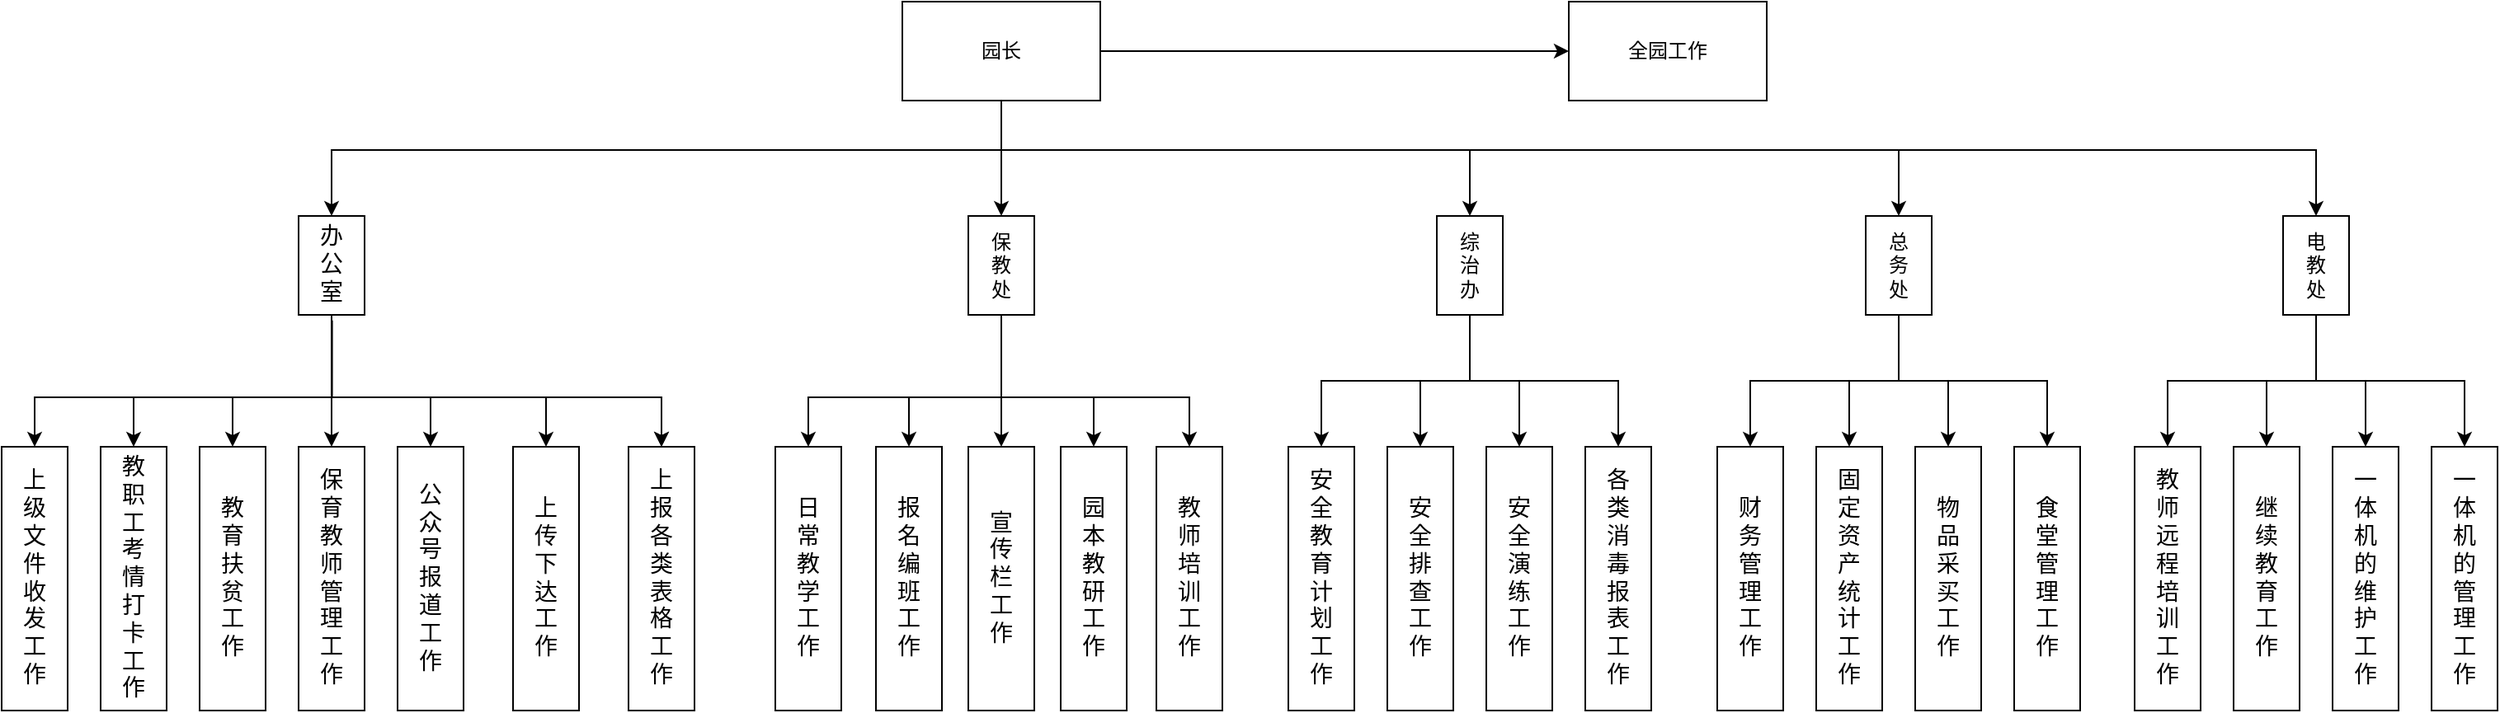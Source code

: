 <mxfile version="14.8.0" type="github">
  <diagram id="EPdFTwsxXow6yKQpClQg" name="Page-1">
    <mxGraphModel dx="2170" dy="1010" grid="1" gridSize="10" guides="1" tooltips="1" connect="1" arrows="1" fold="1" page="1" pageScale="1" pageWidth="827" pageHeight="1169" math="0" shadow="0">
      <root>
        <mxCell id="0" />
        <mxCell id="1" parent="0" />
        <mxCell id="B3mxXPaatogXchF34-ks-50" style="edgeStyle=orthogonalEdgeStyle;rounded=0;orthogonalLoop=1;jettySize=auto;html=1;entryX=0.5;entryY=0;entryDx=0;entryDy=0;fontFamily=Verdana;fontSize=14;" edge="1" parent="1" target="B3mxXPaatogXchF34-ks-20">
          <mxGeometry relative="1" as="geometry">
            <mxPoint x="220" y="370" as="sourcePoint" />
            <Array as="points">
              <mxPoint x="220" y="380" />
              <mxPoint x="40" y="380" />
            </Array>
          </mxGeometry>
        </mxCell>
        <mxCell id="B3mxXPaatogXchF34-ks-51" style="edgeStyle=orthogonalEdgeStyle;rounded=0;orthogonalLoop=1;jettySize=auto;html=1;entryX=0.5;entryY=0;entryDx=0;entryDy=0;fontFamily=Verdana;fontSize=14;exitX=0.5;exitY=1;exitDx=0;exitDy=0;" edge="1" parent="1" source="B3mxXPaatogXchF34-ks-17" target="B3mxXPaatogXchF34-ks-21">
          <mxGeometry relative="1" as="geometry">
            <mxPoint x="220" y="370" as="sourcePoint" />
            <Array as="points">
              <mxPoint x="220" y="380" />
              <mxPoint x="100" y="380" />
            </Array>
          </mxGeometry>
        </mxCell>
        <mxCell id="B3mxXPaatogXchF34-ks-52" style="edgeStyle=orthogonalEdgeStyle;rounded=0;orthogonalLoop=1;jettySize=auto;html=1;entryX=0.5;entryY=0;entryDx=0;entryDy=0;fontFamily=Verdana;fontSize=14;exitX=0.5;exitY=1;exitDx=0;exitDy=0;" edge="1" parent="1" source="B3mxXPaatogXchF34-ks-17" target="B3mxXPaatogXchF34-ks-22">
          <mxGeometry relative="1" as="geometry">
            <mxPoint x="220" y="370" as="sourcePoint" />
            <Array as="points">
              <mxPoint x="220" y="380" />
              <mxPoint x="160" y="380" />
            </Array>
          </mxGeometry>
        </mxCell>
        <mxCell id="B3mxXPaatogXchF34-ks-53" style="edgeStyle=orthogonalEdgeStyle;rounded=0;orthogonalLoop=1;jettySize=auto;html=1;entryX=0.5;entryY=0;entryDx=0;entryDy=0;fontFamily=Verdana;fontSize=14;exitX=0.5;exitY=1;exitDx=0;exitDy=0;" edge="1" parent="1" source="B3mxXPaatogXchF34-ks-17" target="B3mxXPaatogXchF34-ks-23">
          <mxGeometry relative="1" as="geometry">
            <mxPoint x="220" y="370" as="sourcePoint" />
          </mxGeometry>
        </mxCell>
        <mxCell id="B3mxXPaatogXchF34-ks-54" style="edgeStyle=orthogonalEdgeStyle;rounded=0;orthogonalLoop=1;jettySize=auto;html=1;entryX=0.5;entryY=0;entryDx=0;entryDy=0;fontFamily=Verdana;fontSize=14;exitX=0.508;exitY=1.056;exitDx=0;exitDy=0;exitPerimeter=0;" edge="1" parent="1" source="B3mxXPaatogXchF34-ks-17" target="B3mxXPaatogXchF34-ks-24">
          <mxGeometry relative="1" as="geometry">
            <mxPoint x="220" y="370" as="sourcePoint" />
            <Array as="points">
              <mxPoint x="220" y="380" />
              <mxPoint x="280" y="380" />
            </Array>
          </mxGeometry>
        </mxCell>
        <mxCell id="B3mxXPaatogXchF34-ks-55" style="edgeStyle=orthogonalEdgeStyle;rounded=0;orthogonalLoop=1;jettySize=auto;html=1;entryX=0.5;entryY=0;entryDx=0;entryDy=0;fontFamily=Verdana;fontSize=14;exitX=0.5;exitY=1;exitDx=0;exitDy=0;" edge="1" parent="1" source="B3mxXPaatogXchF34-ks-17" target="B3mxXPaatogXchF34-ks-34">
          <mxGeometry relative="1" as="geometry">
            <mxPoint x="220" y="370" as="sourcePoint" />
            <Array as="points">
              <mxPoint x="220" y="380" />
              <mxPoint x="350" y="380" />
            </Array>
          </mxGeometry>
        </mxCell>
        <mxCell id="B3mxXPaatogXchF34-ks-56" style="edgeStyle=orthogonalEdgeStyle;rounded=0;orthogonalLoop=1;jettySize=auto;html=1;entryX=0.5;entryY=0;entryDx=0;entryDy=0;fontFamily=Verdana;fontSize=14;exitX=0.5;exitY=1;exitDx=0;exitDy=0;" edge="1" parent="1" source="B3mxXPaatogXchF34-ks-17" target="B3mxXPaatogXchF34-ks-25">
          <mxGeometry relative="1" as="geometry">
            <mxPoint x="220" y="370" as="sourcePoint" />
            <Array as="points">
              <mxPoint x="220" y="380" />
              <mxPoint x="420" y="380" />
            </Array>
          </mxGeometry>
        </mxCell>
        <mxCell id="B3mxXPaatogXchF34-ks-17" value="办&lt;br&gt;公&lt;br&gt;室" style="rounded=0;whiteSpace=wrap;html=1;shadow=0;labelBackgroundColor=none;fontFamily=Verdana;fontSize=14;align=center;verticalAlign=middle;" vertex="1" parent="1">
          <mxGeometry x="200" y="270" width="40" height="60" as="geometry" />
        </mxCell>
        <mxCell id="B3mxXPaatogXchF34-ks-3" value="" style="edgeStyle=orthogonalEdgeStyle;rounded=0;orthogonalLoop=1;jettySize=auto;html=1;" edge="1" parent="1" source="B3mxXPaatogXchF34-ks-1" target="B3mxXPaatogXchF34-ks-2">
          <mxGeometry relative="1" as="geometry" />
        </mxCell>
        <mxCell id="B3mxXPaatogXchF34-ks-79" style="edgeStyle=orthogonalEdgeStyle;rounded=0;orthogonalLoop=1;jettySize=auto;html=1;entryX=0.5;entryY=0;entryDx=0;entryDy=0;fontFamily=Verdana;fontSize=14;" edge="1" parent="1" source="B3mxXPaatogXchF34-ks-1" target="B3mxXPaatogXchF34-ks-17">
          <mxGeometry relative="1" as="geometry">
            <Array as="points">
              <mxPoint x="626" y="230" />
              <mxPoint x="220" y="230" />
            </Array>
          </mxGeometry>
        </mxCell>
        <mxCell id="B3mxXPaatogXchF34-ks-84" style="edgeStyle=orthogonalEdgeStyle;rounded=0;orthogonalLoop=1;jettySize=auto;html=1;entryX=0.5;entryY=0;entryDx=0;entryDy=0;fontFamily=Verdana;fontSize=14;" edge="1" parent="1" source="B3mxXPaatogXchF34-ks-1" target="B3mxXPaatogXchF34-ks-8">
          <mxGeometry relative="1" as="geometry">
            <Array as="points">
              <mxPoint x="626" y="220" />
              <mxPoint x="626" y="220" />
            </Array>
          </mxGeometry>
        </mxCell>
        <mxCell id="B3mxXPaatogXchF34-ks-85" style="edgeStyle=orthogonalEdgeStyle;rounded=0;orthogonalLoop=1;jettySize=auto;html=1;entryX=0.5;entryY=0;entryDx=0;entryDy=0;fontFamily=Verdana;fontSize=14;" edge="1" parent="1" source="B3mxXPaatogXchF34-ks-1" target="B3mxXPaatogXchF34-ks-7">
          <mxGeometry relative="1" as="geometry">
            <Array as="points">
              <mxPoint x="626" y="230" />
              <mxPoint x="910" y="230" />
            </Array>
          </mxGeometry>
        </mxCell>
        <mxCell id="B3mxXPaatogXchF34-ks-86" style="edgeStyle=orthogonalEdgeStyle;rounded=0;orthogonalLoop=1;jettySize=auto;html=1;entryX=0.5;entryY=0;entryDx=0;entryDy=0;fontFamily=Verdana;fontSize=14;" edge="1" parent="1" source="B3mxXPaatogXchF34-ks-1" target="B3mxXPaatogXchF34-ks-18">
          <mxGeometry relative="1" as="geometry">
            <Array as="points">
              <mxPoint x="626" y="230" />
              <mxPoint x="1170" y="230" />
            </Array>
          </mxGeometry>
        </mxCell>
        <mxCell id="B3mxXPaatogXchF34-ks-87" style="edgeStyle=orthogonalEdgeStyle;rounded=0;orthogonalLoop=1;jettySize=auto;html=1;fontFamily=Verdana;fontSize=14;" edge="1" parent="1" source="B3mxXPaatogXchF34-ks-1" target="B3mxXPaatogXchF34-ks-19">
          <mxGeometry relative="1" as="geometry">
            <Array as="points">
              <mxPoint x="626" y="230" />
              <mxPoint x="1423" y="230" />
            </Array>
          </mxGeometry>
        </mxCell>
        <mxCell id="B3mxXPaatogXchF34-ks-1" value="园长" style="rounded=0;whiteSpace=wrap;html=1;" vertex="1" parent="1">
          <mxGeometry x="566" y="140" width="120" height="60" as="geometry" />
        </mxCell>
        <mxCell id="B3mxXPaatogXchF34-ks-2" value="全园工作" style="rounded=0;whiteSpace=wrap;html=1;" vertex="1" parent="1">
          <mxGeometry x="970" y="140" width="120" height="60" as="geometry" />
        </mxCell>
        <mxCell id="B3mxXPaatogXchF34-ks-67" style="edgeStyle=orthogonalEdgeStyle;rounded=0;orthogonalLoop=1;jettySize=auto;html=1;entryX=0.5;entryY=0;entryDx=0;entryDy=0;fontFamily=Verdana;fontSize=14;" edge="1" parent="1" source="B3mxXPaatogXchF34-ks-7" target="B3mxXPaatogXchF34-ks-37">
          <mxGeometry relative="1" as="geometry">
            <Array as="points">
              <mxPoint x="910" y="370" />
              <mxPoint x="820" y="370" />
            </Array>
          </mxGeometry>
        </mxCell>
        <mxCell id="B3mxXPaatogXchF34-ks-68" style="edgeStyle=orthogonalEdgeStyle;rounded=0;orthogonalLoop=1;jettySize=auto;html=1;entryX=0.5;entryY=0;entryDx=0;entryDy=0;fontFamily=Verdana;fontSize=14;" edge="1" parent="1" source="B3mxXPaatogXchF34-ks-7" target="B3mxXPaatogXchF34-ks-39">
          <mxGeometry relative="1" as="geometry" />
        </mxCell>
        <mxCell id="B3mxXPaatogXchF34-ks-69" style="edgeStyle=orthogonalEdgeStyle;rounded=0;orthogonalLoop=1;jettySize=auto;html=1;entryX=0.5;entryY=0;entryDx=0;entryDy=0;fontFamily=Verdana;fontSize=14;" edge="1" parent="1" source="B3mxXPaatogXchF34-ks-7" target="B3mxXPaatogXchF34-ks-40">
          <mxGeometry relative="1" as="geometry" />
        </mxCell>
        <mxCell id="B3mxXPaatogXchF34-ks-70" style="edgeStyle=orthogonalEdgeStyle;rounded=0;orthogonalLoop=1;jettySize=auto;html=1;entryX=0.5;entryY=0;entryDx=0;entryDy=0;fontFamily=Verdana;fontSize=14;" edge="1" parent="1" source="B3mxXPaatogXchF34-ks-7" target="B3mxXPaatogXchF34-ks-41">
          <mxGeometry relative="1" as="geometry">
            <Array as="points">
              <mxPoint x="910" y="370" />
              <mxPoint x="1000" y="370" />
            </Array>
          </mxGeometry>
        </mxCell>
        <mxCell id="B3mxXPaatogXchF34-ks-7" value="综&lt;br&gt;治&lt;br&gt;办" style="rounded=0;whiteSpace=wrap;html=1;" vertex="1" parent="1">
          <mxGeometry x="890" y="270" width="40" height="60" as="geometry" />
        </mxCell>
        <mxCell id="B3mxXPaatogXchF34-ks-62" style="edgeStyle=orthogonalEdgeStyle;rounded=0;orthogonalLoop=1;jettySize=auto;html=1;entryX=0.5;entryY=0;entryDx=0;entryDy=0;fontFamily=Verdana;fontSize=14;" edge="1" parent="1" source="B3mxXPaatogXchF34-ks-8" target="B3mxXPaatogXchF34-ks-28">
          <mxGeometry relative="1" as="geometry">
            <Array as="points">
              <mxPoint x="626" y="380" />
              <mxPoint x="509" y="380" />
            </Array>
          </mxGeometry>
        </mxCell>
        <mxCell id="B3mxXPaatogXchF34-ks-63" style="edgeStyle=orthogonalEdgeStyle;rounded=0;orthogonalLoop=1;jettySize=auto;html=1;entryX=0.5;entryY=0;entryDx=0;entryDy=0;fontFamily=Verdana;fontSize=14;" edge="1" parent="1" source="B3mxXPaatogXchF34-ks-8" target="B3mxXPaatogXchF34-ks-26">
          <mxGeometry relative="1" as="geometry">
            <Array as="points">
              <mxPoint x="626" y="380" />
              <mxPoint x="570" y="380" />
            </Array>
          </mxGeometry>
        </mxCell>
        <mxCell id="B3mxXPaatogXchF34-ks-64" style="edgeStyle=orthogonalEdgeStyle;rounded=0;orthogonalLoop=1;jettySize=auto;html=1;entryX=0.5;entryY=0;entryDx=0;entryDy=0;fontFamily=Verdana;fontSize=14;" edge="1" parent="1" source="B3mxXPaatogXchF34-ks-8" target="B3mxXPaatogXchF34-ks-29">
          <mxGeometry relative="1" as="geometry" />
        </mxCell>
        <mxCell id="B3mxXPaatogXchF34-ks-65" style="edgeStyle=orthogonalEdgeStyle;rounded=0;orthogonalLoop=1;jettySize=auto;html=1;entryX=0.5;entryY=0;entryDx=0;entryDy=0;fontFamily=Verdana;fontSize=14;" edge="1" parent="1" source="B3mxXPaatogXchF34-ks-8" target="B3mxXPaatogXchF34-ks-36">
          <mxGeometry relative="1" as="geometry">
            <Array as="points">
              <mxPoint x="626" y="380" />
              <mxPoint x="682" y="380" />
            </Array>
          </mxGeometry>
        </mxCell>
        <mxCell id="B3mxXPaatogXchF34-ks-66" style="edgeStyle=orthogonalEdgeStyle;rounded=0;orthogonalLoop=1;jettySize=auto;html=1;entryX=0.5;entryY=0;entryDx=0;entryDy=0;fontFamily=Verdana;fontSize=14;" edge="1" parent="1" source="B3mxXPaatogXchF34-ks-8" target="B3mxXPaatogXchF34-ks-27">
          <mxGeometry relative="1" as="geometry">
            <Array as="points">
              <mxPoint x="626" y="380" />
              <mxPoint x="740" y="380" />
            </Array>
          </mxGeometry>
        </mxCell>
        <mxCell id="B3mxXPaatogXchF34-ks-8" value="保&lt;br&gt;教&lt;br&gt;处" style="rounded=0;whiteSpace=wrap;html=1;" vertex="1" parent="1">
          <mxGeometry x="606" y="270" width="40" height="60" as="geometry" />
        </mxCell>
        <mxCell id="B3mxXPaatogXchF34-ks-71" style="edgeStyle=orthogonalEdgeStyle;rounded=0;orthogonalLoop=1;jettySize=auto;html=1;entryX=0.5;entryY=0;entryDx=0;entryDy=0;fontFamily=Verdana;fontSize=14;" edge="1" parent="1" source="B3mxXPaatogXchF34-ks-18" target="B3mxXPaatogXchF34-ks-48">
          <mxGeometry relative="1" as="geometry">
            <Array as="points">
              <mxPoint x="1170" y="370" />
              <mxPoint x="1080" y="370" />
            </Array>
          </mxGeometry>
        </mxCell>
        <mxCell id="B3mxXPaatogXchF34-ks-72" style="edgeStyle=orthogonalEdgeStyle;rounded=0;orthogonalLoop=1;jettySize=auto;html=1;entryX=0.5;entryY=0;entryDx=0;entryDy=0;fontFamily=Verdana;fontSize=14;" edge="1" parent="1" source="B3mxXPaatogXchF34-ks-18" target="B3mxXPaatogXchF34-ks-47">
          <mxGeometry relative="1" as="geometry" />
        </mxCell>
        <mxCell id="B3mxXPaatogXchF34-ks-73" style="edgeStyle=orthogonalEdgeStyle;rounded=0;orthogonalLoop=1;jettySize=auto;html=1;entryX=0.5;entryY=0;entryDx=0;entryDy=0;fontFamily=Verdana;fontSize=14;" edge="1" parent="1" source="B3mxXPaatogXchF34-ks-18" target="B3mxXPaatogXchF34-ks-46">
          <mxGeometry relative="1" as="geometry" />
        </mxCell>
        <mxCell id="B3mxXPaatogXchF34-ks-74" style="edgeStyle=orthogonalEdgeStyle;rounded=0;orthogonalLoop=1;jettySize=auto;html=1;entryX=0.5;entryY=0;entryDx=0;entryDy=0;fontFamily=Verdana;fontSize=14;" edge="1" parent="1" source="B3mxXPaatogXchF34-ks-18" target="B3mxXPaatogXchF34-ks-45">
          <mxGeometry relative="1" as="geometry">
            <Array as="points">
              <mxPoint x="1170" y="370" />
              <mxPoint x="1260" y="370" />
            </Array>
          </mxGeometry>
        </mxCell>
        <mxCell id="B3mxXPaatogXchF34-ks-18" value="总&lt;br&gt;务&lt;br&gt;处" style="rounded=0;whiteSpace=wrap;html=1;" vertex="1" parent="1">
          <mxGeometry x="1150" y="270" width="40" height="60" as="geometry" />
        </mxCell>
        <mxCell id="B3mxXPaatogXchF34-ks-75" style="edgeStyle=orthogonalEdgeStyle;rounded=0;orthogonalLoop=1;jettySize=auto;html=1;entryX=0.5;entryY=0;entryDx=0;entryDy=0;fontFamily=Verdana;fontSize=14;" edge="1" parent="1" source="B3mxXPaatogXchF34-ks-19" target="B3mxXPaatogXchF34-ks-44">
          <mxGeometry relative="1" as="geometry">
            <Array as="points">
              <mxPoint x="1423" y="370" />
              <mxPoint x="1333" y="370" />
            </Array>
          </mxGeometry>
        </mxCell>
        <mxCell id="B3mxXPaatogXchF34-ks-76" style="edgeStyle=orthogonalEdgeStyle;rounded=0;orthogonalLoop=1;jettySize=auto;html=1;entryX=0.5;entryY=0;entryDx=0;entryDy=0;fontFamily=Verdana;fontSize=14;" edge="1" parent="1" source="B3mxXPaatogXchF34-ks-19" target="B3mxXPaatogXchF34-ks-43">
          <mxGeometry relative="1" as="geometry" />
        </mxCell>
        <mxCell id="B3mxXPaatogXchF34-ks-77" style="edgeStyle=orthogonalEdgeStyle;rounded=0;orthogonalLoop=1;jettySize=auto;html=1;entryX=0.5;entryY=0;entryDx=0;entryDy=0;fontFamily=Verdana;fontSize=14;" edge="1" parent="1" source="B3mxXPaatogXchF34-ks-19" target="B3mxXPaatogXchF34-ks-42">
          <mxGeometry relative="1" as="geometry" />
        </mxCell>
        <mxCell id="B3mxXPaatogXchF34-ks-78" style="edgeStyle=orthogonalEdgeStyle;rounded=0;orthogonalLoop=1;jettySize=auto;html=1;entryX=0.5;entryY=0;entryDx=0;entryDy=0;fontFamily=Verdana;fontSize=14;" edge="1" parent="1" source="B3mxXPaatogXchF34-ks-19" target="B3mxXPaatogXchF34-ks-38">
          <mxGeometry relative="1" as="geometry">
            <Array as="points">
              <mxPoint x="1423" y="370" />
              <mxPoint x="1513" y="370" />
            </Array>
          </mxGeometry>
        </mxCell>
        <mxCell id="B3mxXPaatogXchF34-ks-19" value="电&lt;br&gt;教&lt;br&gt;处" style="rounded=0;whiteSpace=wrap;html=1;" vertex="1" parent="1">
          <mxGeometry x="1403" y="270" width="40" height="60" as="geometry" />
        </mxCell>
        <mxCell id="B3mxXPaatogXchF34-ks-20" value="上&lt;br&gt;级&lt;br&gt;文&lt;br&gt;件&lt;br&gt;收&lt;br&gt;发&lt;br&gt;工&lt;br&gt;作" style="rounded=0;whiteSpace=wrap;html=1;shadow=0;labelBackgroundColor=none;fontFamily=Verdana;fontSize=14;align=center;verticalAlign=middle;" vertex="1" parent="1">
          <mxGeometry x="20" y="410" width="40" height="160" as="geometry" />
        </mxCell>
        <mxCell id="B3mxXPaatogXchF34-ks-21" value="教&lt;br&gt;职&lt;br&gt;工&lt;br&gt;考&lt;br&gt;情&lt;br&gt;打&lt;br&gt;卡&lt;br&gt;工&lt;br&gt;作" style="rounded=0;whiteSpace=wrap;html=1;shadow=0;labelBackgroundColor=none;fontFamily=Verdana;fontSize=14;align=center;verticalAlign=middle;" vertex="1" parent="1">
          <mxGeometry x="80" y="410" width="40" height="160" as="geometry" />
        </mxCell>
        <mxCell id="B3mxXPaatogXchF34-ks-22" value="教&lt;br&gt;育&lt;br&gt;扶&lt;br&gt;贫&lt;br&gt;工&lt;br&gt;作" style="rounded=0;whiteSpace=wrap;html=1;shadow=0;labelBackgroundColor=none;fontFamily=Verdana;fontSize=14;align=center;verticalAlign=middle;" vertex="1" parent="1">
          <mxGeometry x="140" y="410" width="40" height="160" as="geometry" />
        </mxCell>
        <mxCell id="B3mxXPaatogXchF34-ks-23" value="保&lt;br&gt;育&lt;br&gt;教&lt;br&gt;师&lt;br&gt;管&lt;br&gt;理&lt;br&gt;工&lt;br&gt;作" style="rounded=0;whiteSpace=wrap;html=1;shadow=0;labelBackgroundColor=none;fontFamily=Verdana;fontSize=14;align=center;verticalAlign=middle;" vertex="1" parent="1">
          <mxGeometry x="200" y="410" width="40" height="160" as="geometry" />
        </mxCell>
        <mxCell id="B3mxXPaatogXchF34-ks-24" value="公&lt;br&gt;众&lt;br&gt;号&lt;br&gt;报&lt;br&gt;道&lt;br&gt;工&lt;br&gt;作" style="rounded=0;whiteSpace=wrap;html=1;shadow=0;labelBackgroundColor=none;fontFamily=Verdana;fontSize=14;align=center;verticalAlign=middle;" vertex="1" parent="1">
          <mxGeometry x="260" y="410" width="40" height="160" as="geometry" />
        </mxCell>
        <mxCell id="B3mxXPaatogXchF34-ks-25" value="上&lt;br&gt;报&lt;br&gt;各&lt;br&gt;类&lt;br&gt;表&lt;br&gt;格&lt;br&gt;工&lt;br&gt;作" style="rounded=0;whiteSpace=wrap;html=1;shadow=0;labelBackgroundColor=none;fontFamily=Verdana;fontSize=14;align=center;verticalAlign=middle;" vertex="1" parent="1">
          <mxGeometry x="400" y="410" width="40" height="160" as="geometry" />
        </mxCell>
        <mxCell id="B3mxXPaatogXchF34-ks-26" value="报&lt;br&gt;名&lt;br&gt;编&lt;br&gt;班&lt;br&gt;工&lt;br&gt;作" style="rounded=0;whiteSpace=wrap;html=1;shadow=0;labelBackgroundColor=none;fontFamily=Verdana;fontSize=14;align=center;verticalAlign=middle;" vertex="1" parent="1">
          <mxGeometry x="550" y="410" width="40" height="160" as="geometry" />
        </mxCell>
        <mxCell id="B3mxXPaatogXchF34-ks-27" value="教&lt;br&gt;师&lt;br&gt;培&lt;br&gt;训&lt;br&gt;工&lt;br&gt;&lt;span style=&quot;color: rgba(0 , 0 , 0 , 0) ; font-family: monospace ; font-size: 0px&quot;&gt;%3CmxGraphModel%3E%3Croot%3E%3CmxCell%20id%3D%220%22%2F%3E%3CmxCell%20id%3D%221%22%20parent%3D%220%22%2F%3E%3CmxCell%20id%3D%222%22%20value%3D%22%E6%95%99%26lt%3Bbr%26gt%3B%E8%81%8C%26lt%3Bbr%26gt%3B%E5%B7%A5%26lt%3Bbr%26gt%3B%E8%80%83%26lt%3Bbr%26gt%3B%E6%83%85%26lt%3Bbr%26gt%3B%E6%89%93%26lt%3Bbr%26gt%3B%E5%8D%A1%26lt%3Bbr%26gt%3B%E5%B7%A5%26lt%3Bbr%26gt%3B%E4%BD%9C%22%20style%3D%22rounded%3D0%3BwhiteSpace%3Dwrap%3Bhtml%3D1%3Bshadow%3D0%3BlabelBackgroundColor%3Dnone%3BfontFamily%3DVerdana%3BfontSize%3D14%3Balign%3Dcenter%3BverticalAlign%3Dmiddle%3B%22%20vertex%3D%221%22%20parent%3D%221%22%3E%3CmxGeometry%20x%3D%22520%22%20y%3D%22420%22%20width%3D%2240%22%20height%3D%22160%22%20as%3D%22geometry%22%2F%3E%3C%2FmxCell%3E%3C%2Froot%3E%3C%2FmxGraphModel%3E&lt;/span&gt;作" style="rounded=0;whiteSpace=wrap;html=1;shadow=0;labelBackgroundColor=none;fontFamily=Verdana;fontSize=14;align=center;verticalAlign=middle;" vertex="1" parent="1">
          <mxGeometry x="720" y="410" width="40" height="160" as="geometry" />
        </mxCell>
        <mxCell id="B3mxXPaatogXchF34-ks-28" value="日&lt;br&gt;常&lt;br&gt;教&lt;br&gt;学&lt;br&gt;工&lt;br&gt;作" style="rounded=0;whiteSpace=wrap;html=1;shadow=0;labelBackgroundColor=none;fontFamily=Verdana;fontSize=14;align=center;verticalAlign=middle;" vertex="1" parent="1">
          <mxGeometry x="489" y="410" width="40" height="160" as="geometry" />
        </mxCell>
        <mxCell id="B3mxXPaatogXchF34-ks-29" value="宣&lt;br&gt;传&lt;br&gt;栏&lt;br&gt;工&lt;br&gt;作" style="rounded=0;whiteSpace=wrap;html=1;shadow=0;labelBackgroundColor=none;fontFamily=Verdana;fontSize=14;align=center;verticalAlign=middle;" vertex="1" parent="1">
          <mxGeometry x="606" y="410" width="40" height="160" as="geometry" />
        </mxCell>
        <mxCell id="B3mxXPaatogXchF34-ks-34" value="上&lt;br&gt;传&lt;br&gt;下&lt;br&gt;达&lt;br&gt;工&lt;br&gt;作" style="rounded=0;whiteSpace=wrap;html=1;shadow=0;labelBackgroundColor=none;fontFamily=Verdana;fontSize=14;align=center;verticalAlign=middle;" vertex="1" parent="1">
          <mxGeometry x="330" y="410" width="40" height="160" as="geometry" />
        </mxCell>
        <mxCell id="B3mxXPaatogXchF34-ks-36" value="园&lt;br&gt;本&lt;br&gt;教&lt;br&gt;研&lt;br&gt;工&lt;br&gt;作" style="rounded=0;whiteSpace=wrap;html=1;shadow=0;labelBackgroundColor=none;fontFamily=Verdana;fontSize=14;align=center;verticalAlign=middle;" vertex="1" parent="1">
          <mxGeometry x="662" y="410" width="40" height="160" as="geometry" />
        </mxCell>
        <mxCell id="B3mxXPaatogXchF34-ks-37" value="安&lt;br&gt;全&lt;br&gt;教&lt;br&gt;育&lt;br&gt;计&lt;br&gt;划&lt;br&gt;工&lt;br&gt;作" style="rounded=0;whiteSpace=wrap;html=1;shadow=0;labelBackgroundColor=none;fontFamily=Verdana;fontSize=14;align=center;verticalAlign=middle;" vertex="1" parent="1">
          <mxGeometry x="800" y="410" width="40" height="160" as="geometry" />
        </mxCell>
        <mxCell id="B3mxXPaatogXchF34-ks-38" value="一&lt;br&gt;体&lt;br&gt;机&lt;br&gt;的&lt;br&gt;管&lt;br&gt;理&lt;br&gt;工&lt;br&gt;作" style="rounded=0;whiteSpace=wrap;html=1;shadow=0;labelBackgroundColor=none;fontFamily=Verdana;fontSize=14;align=center;verticalAlign=middle;" vertex="1" parent="1">
          <mxGeometry x="1493" y="410" width="40" height="160" as="geometry" />
        </mxCell>
        <mxCell id="B3mxXPaatogXchF34-ks-39" value="安&lt;br&gt;全&lt;br&gt;排&lt;br&gt;查&lt;br&gt;工&lt;br&gt;作" style="rounded=0;whiteSpace=wrap;html=1;shadow=0;labelBackgroundColor=none;fontFamily=Verdana;fontSize=14;align=center;verticalAlign=middle;" vertex="1" parent="1">
          <mxGeometry x="860" y="410" width="40" height="160" as="geometry" />
        </mxCell>
        <mxCell id="B3mxXPaatogXchF34-ks-40" value="安&lt;br&gt;全&lt;br&gt;演&lt;br&gt;练&lt;br&gt;工&lt;br&gt;作" style="rounded=0;whiteSpace=wrap;html=1;shadow=0;labelBackgroundColor=none;fontFamily=Verdana;fontSize=14;align=center;verticalAlign=middle;" vertex="1" parent="1">
          <mxGeometry x="920" y="410" width="40" height="160" as="geometry" />
        </mxCell>
        <mxCell id="B3mxXPaatogXchF34-ks-41" value="各&lt;br&gt;类&lt;br&gt;消&lt;br&gt;毒&lt;br&gt;报&lt;br&gt;表&lt;br&gt;工&lt;br&gt;作" style="rounded=0;whiteSpace=wrap;html=1;shadow=0;labelBackgroundColor=none;fontFamily=Verdana;fontSize=14;align=center;verticalAlign=middle;" vertex="1" parent="1">
          <mxGeometry x="980" y="410" width="40" height="160" as="geometry" />
        </mxCell>
        <mxCell id="B3mxXPaatogXchF34-ks-42" value="一&lt;br&gt;体&lt;br&gt;机&lt;br&gt;的&lt;br&gt;维&lt;br&gt;护&lt;br&gt;工&lt;br&gt;作" style="rounded=0;whiteSpace=wrap;html=1;shadow=0;labelBackgroundColor=none;fontFamily=Verdana;fontSize=14;align=center;verticalAlign=middle;" vertex="1" parent="1">
          <mxGeometry x="1433" y="410" width="40" height="160" as="geometry" />
        </mxCell>
        <mxCell id="B3mxXPaatogXchF34-ks-43" value="继&lt;br&gt;续&lt;br&gt;教&lt;br&gt;育&lt;br&gt;工&lt;br&gt;作" style="rounded=0;whiteSpace=wrap;html=1;shadow=0;labelBackgroundColor=none;fontFamily=Verdana;fontSize=14;align=center;verticalAlign=middle;" vertex="1" parent="1">
          <mxGeometry x="1373" y="410" width="40" height="160" as="geometry" />
        </mxCell>
        <mxCell id="B3mxXPaatogXchF34-ks-44" value="教&lt;br&gt;师&lt;br&gt;远&lt;br&gt;程&lt;br&gt;培&lt;br&gt;训&lt;br&gt;工&lt;br&gt;作" style="rounded=0;whiteSpace=wrap;html=1;shadow=0;labelBackgroundColor=none;fontFamily=Verdana;fontSize=14;align=center;verticalAlign=middle;" vertex="1" parent="1">
          <mxGeometry x="1313" y="410" width="40" height="160" as="geometry" />
        </mxCell>
        <mxCell id="B3mxXPaatogXchF34-ks-45" value="食&lt;br&gt;堂&lt;br&gt;管&lt;br&gt;理&lt;br&gt;工&lt;br&gt;作" style="rounded=0;whiteSpace=wrap;html=1;shadow=0;labelBackgroundColor=none;fontFamily=Verdana;fontSize=14;align=center;verticalAlign=middle;" vertex="1" parent="1">
          <mxGeometry x="1240" y="410" width="40" height="160" as="geometry" />
        </mxCell>
        <mxCell id="B3mxXPaatogXchF34-ks-46" value="物&lt;br&gt;品&lt;br&gt;采&lt;br&gt;买&lt;br&gt;工&lt;br&gt;作" style="rounded=0;whiteSpace=wrap;html=1;shadow=0;labelBackgroundColor=none;fontFamily=Verdana;fontSize=14;align=center;verticalAlign=middle;" vertex="1" parent="1">
          <mxGeometry x="1180" y="410" width="40" height="160" as="geometry" />
        </mxCell>
        <mxCell id="B3mxXPaatogXchF34-ks-47" value="固&lt;br&gt;定&lt;br&gt;资&lt;br&gt;产&lt;br&gt;统&lt;br&gt;计&lt;br&gt;工&lt;br&gt;作" style="rounded=0;whiteSpace=wrap;html=1;shadow=0;labelBackgroundColor=none;fontFamily=Verdana;fontSize=14;align=center;verticalAlign=middle;" vertex="1" parent="1">
          <mxGeometry x="1120" y="410" width="40" height="160" as="geometry" />
        </mxCell>
        <mxCell id="B3mxXPaatogXchF34-ks-48" value="财&lt;br&gt;务&lt;br&gt;管&lt;br&gt;理&lt;br&gt;工&lt;br&gt;作" style="rounded=0;whiteSpace=wrap;html=1;shadow=0;labelBackgroundColor=none;fontFamily=Verdana;fontSize=14;align=center;verticalAlign=middle;" vertex="1" parent="1">
          <mxGeometry x="1060" y="410" width="40" height="160" as="geometry" />
        </mxCell>
        <mxCell id="B3mxXPaatogXchF34-ks-60" style="edgeStyle=orthogonalEdgeStyle;rounded=0;orthogonalLoop=1;jettySize=auto;html=1;entryX=0.5;entryY=0;entryDx=0;entryDy=0;fontFamily=Verdana;fontSize=14;" edge="1" parent="1" target="B3mxXPaatogXchF34-ks-25">
          <mxGeometry relative="1" as="geometry">
            <mxPoint x="220" y="380" as="sourcePoint" />
            <mxPoint x="420" y="410" as="targetPoint" />
            <Array as="points">
              <mxPoint x="220" y="380" />
              <mxPoint x="420" y="380" />
            </Array>
          </mxGeometry>
        </mxCell>
      </root>
    </mxGraphModel>
  </diagram>
</mxfile>
